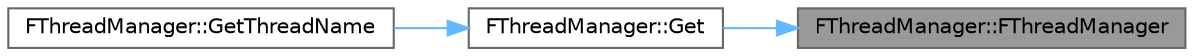 digraph "FThreadManager::FThreadManager"
{
 // INTERACTIVE_SVG=YES
 // LATEX_PDF_SIZE
  bgcolor="transparent";
  edge [fontname=Helvetica,fontsize=10,labelfontname=Helvetica,labelfontsize=10];
  node [fontname=Helvetica,fontsize=10,shape=box,height=0.2,width=0.4];
  rankdir="RL";
  Node1 [id="Node000001",label="FThreadManager::FThreadManager",height=0.2,width=0.4,color="gray40", fillcolor="grey60", style="filled", fontcolor="black",tooltip=" "];
  Node1 -> Node2 [id="edge1_Node000001_Node000002",dir="back",color="steelblue1",style="solid",tooltip=" "];
  Node2 [id="Node000002",label="FThreadManager::Get",height=0.2,width=0.4,color="grey40", fillcolor="white", style="filled",URL="$da/d52/classFThreadManager.html#a4abb1eda1ce7b20c2efb45931a1f8861",tooltip="Access to the singleton object."];
  Node2 -> Node3 [id="edge2_Node000002_Node000003",dir="back",color="steelblue1",style="solid",tooltip=" "];
  Node3 [id="Node000003",label="FThreadManager::GetThreadName",height=0.2,width=0.4,color="grey40", fillcolor="white", style="filled",URL="$da/d52/classFThreadManager.html#a42168e2a7a48559f5ed34b343027ba87",tooltip="Returns the name of a thread given its TLS id."];
}
